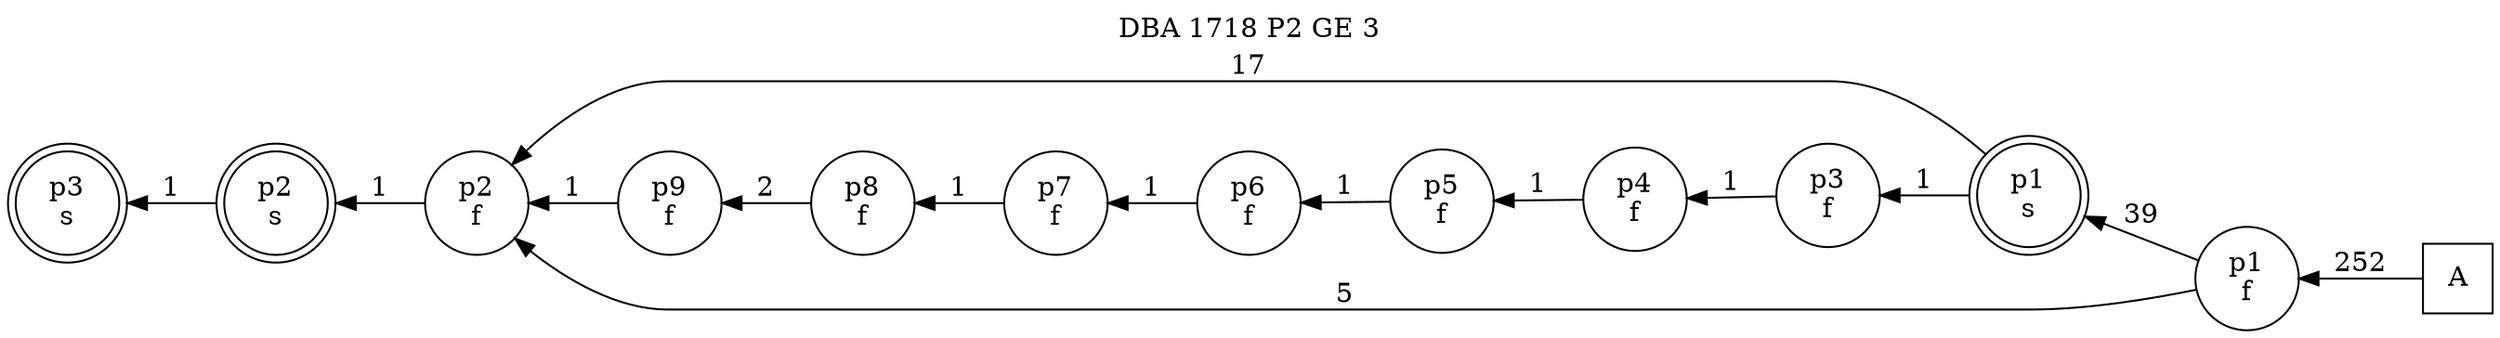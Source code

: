 digraph DBA_1718_P2_GE_3_LOW {
labelloc="tl"
label= " DBA 1718 P2 GE 3 "
rankdir="RL";
"A" [shape="square" label="A"]
"p1_f" [shape="circle" label="p1
f"]
"p1_s" [shape="doublecircle" label="p1
s"]
"p2_f" [shape="circle" label="p2
f"]
"p3_f" [shape="circle" label="p3
f"]
"p4_f" [shape="circle" label="p4
f"]
"p5_f" [shape="circle" label="p5
f"]
"p6_f" [shape="circle" label="p6
f"]
"p7_f" [shape="circle" label="p7
f"]
"p8_f" [shape="circle" label="p8
f"]
"p9_f" [shape="circle" label="p9
f"]
"p2_s" [shape="doublecircle" label="p2
s"]
"p3_s" [shape="doublecircle" label="p3
s"]
"A" -> "p1_f" [ label=252]
"p1_f" -> "p1_s" [ label=39]
"p1_f" -> "p2_f" [ label=5]
"p1_s" -> "p2_f" [ label=17]
"p1_s" -> "p3_f" [ label=1]
"p2_f" -> "p2_s" [ label=1]
"p3_f" -> "p4_f" [ label=1]
"p4_f" -> "p5_f" [ label=1]
"p5_f" -> "p6_f" [ label=1]
"p6_f" -> "p7_f" [ label=1]
"p7_f" -> "p8_f" [ label=1]
"p8_f" -> "p9_f" [ label=2]
"p9_f" -> "p2_f" [ label=1]
"p2_s" -> "p3_s" [ label=1]
}
